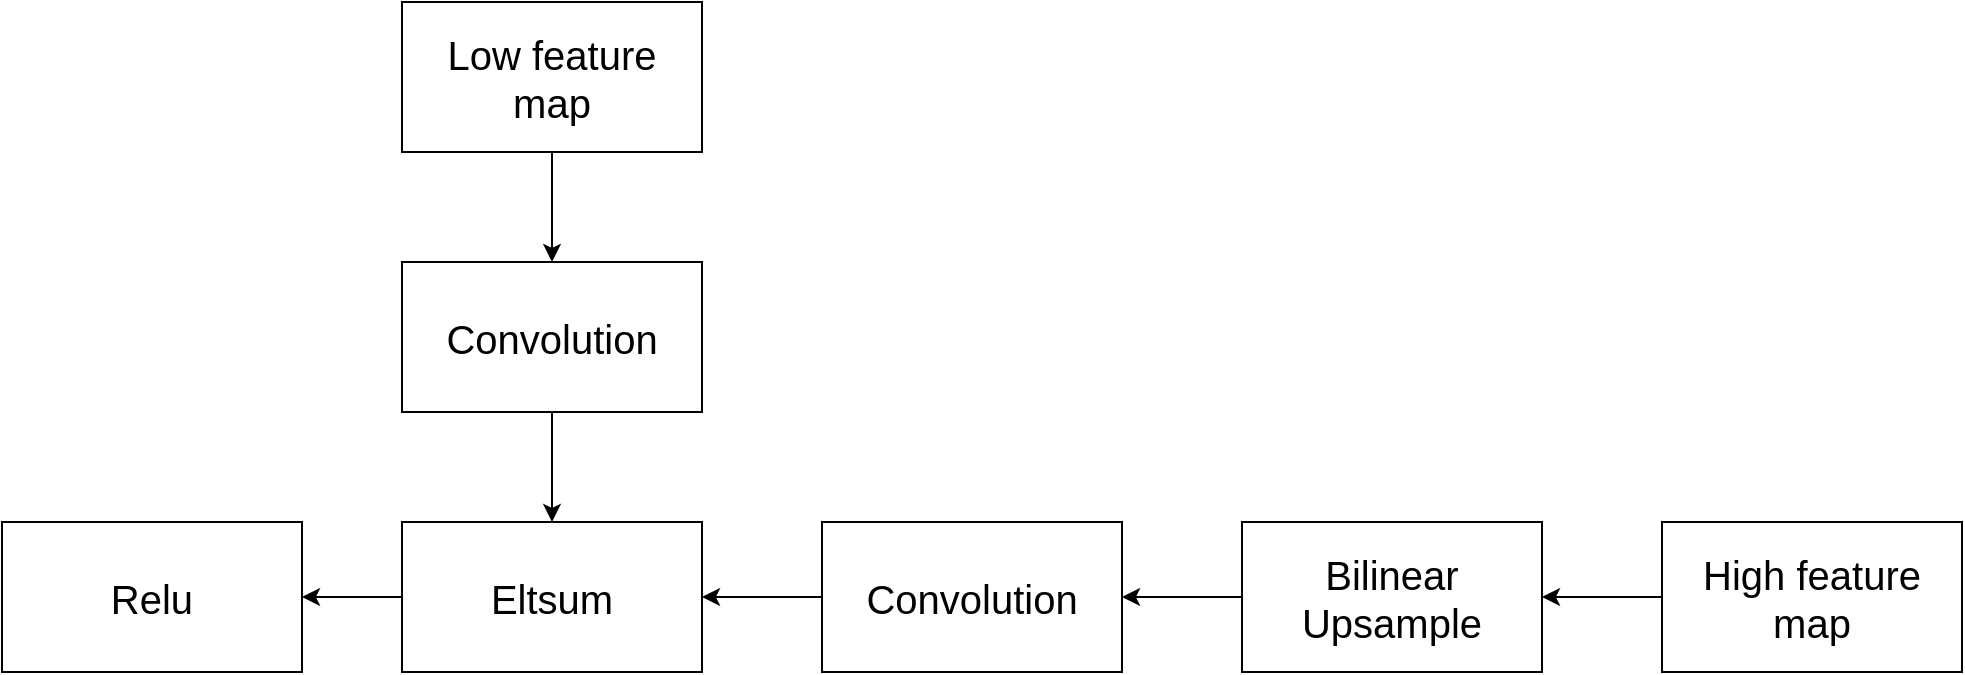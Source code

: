 <mxfile version="21.6.1" type="device">
  <diagram name="Page-1" id="B3fTKQre_OQITpEcB2sk">
    <mxGraphModel dx="1036" dy="606" grid="1" gridSize="10" guides="1" tooltips="1" connect="1" arrows="1" fold="1" page="1" pageScale="1" pageWidth="850" pageHeight="1100" math="0" shadow="0">
      <root>
        <mxCell id="0" />
        <mxCell id="1" parent="0" />
        <mxCell id="4pZ5koLSv-S-OPxlxYWo-2" style="edgeStyle=orthogonalEdgeStyle;rounded=0;orthogonalLoop=1;jettySize=auto;html=1;exitX=0.5;exitY=1;exitDx=0;exitDy=0;entryX=0.5;entryY=0;entryDx=0;entryDy=0;" parent="1" source="U6WOyn71ZmdwlsF5l4Zr-2" target="4pZ5koLSv-S-OPxlxYWo-1" edge="1">
          <mxGeometry relative="1" as="geometry" />
        </mxCell>
        <mxCell id="U6WOyn71ZmdwlsF5l4Zr-2" value="Low feature map" style="rounded=0;whiteSpace=wrap;html=1;fontSize=20;" parent="1" vertex="1">
          <mxGeometry x="400" y="70" width="150" height="75" as="geometry" />
        </mxCell>
        <mxCell id="U6WOyn71ZmdwlsF5l4Zr-10" style="edgeStyle=orthogonalEdgeStyle;rounded=0;orthogonalLoop=1;jettySize=auto;html=1;exitX=0;exitY=0.5;exitDx=0;exitDy=0;entryX=1;entryY=0.5;entryDx=0;entryDy=0;" parent="1" source="U6WOyn71ZmdwlsF5l4Zr-3" target="U6WOyn71ZmdwlsF5l4Zr-4" edge="1">
          <mxGeometry relative="1" as="geometry" />
        </mxCell>
        <mxCell id="U6WOyn71ZmdwlsF5l4Zr-3" value="Bilinear Upsample" style="rounded=0;whiteSpace=wrap;html=1;fontSize=20;" parent="1" vertex="1">
          <mxGeometry x="820" y="330" width="150" height="75" as="geometry" />
        </mxCell>
        <mxCell id="4pZ5koLSv-S-OPxlxYWo-4" style="edgeStyle=orthogonalEdgeStyle;rounded=0;orthogonalLoop=1;jettySize=auto;html=1;exitX=0;exitY=0.5;exitDx=0;exitDy=0;entryX=1;entryY=0.5;entryDx=0;entryDy=0;" parent="1" source="U6WOyn71ZmdwlsF5l4Zr-4" target="U6WOyn71ZmdwlsF5l4Zr-5" edge="1">
          <mxGeometry relative="1" as="geometry" />
        </mxCell>
        <mxCell id="U6WOyn71ZmdwlsF5l4Zr-4" value="Convolution" style="rounded=0;whiteSpace=wrap;html=1;fontSize=20;" parent="1" vertex="1">
          <mxGeometry x="610" y="330" width="150" height="75" as="geometry" />
        </mxCell>
        <mxCell id="U6WOyn71ZmdwlsF5l4Zr-8" style="edgeStyle=orthogonalEdgeStyle;rounded=0;orthogonalLoop=1;jettySize=auto;html=1;exitX=0;exitY=0.5;exitDx=0;exitDy=0;entryX=1;entryY=0.5;entryDx=0;entryDy=0;" parent="1" source="U6WOyn71ZmdwlsF5l4Zr-5" target="U6WOyn71ZmdwlsF5l4Zr-6" edge="1">
          <mxGeometry relative="1" as="geometry" />
        </mxCell>
        <mxCell id="U6WOyn71ZmdwlsF5l4Zr-5" value="Eltsum" style="rounded=0;whiteSpace=wrap;html=1;fontSize=20;" parent="1" vertex="1">
          <mxGeometry x="400" y="330" width="150" height="75" as="geometry" />
        </mxCell>
        <mxCell id="U6WOyn71ZmdwlsF5l4Zr-6" value="Relu" style="rounded=0;whiteSpace=wrap;html=1;fontSize=20;" parent="1" vertex="1">
          <mxGeometry x="200" y="330" width="150" height="75" as="geometry" />
        </mxCell>
        <mxCell id="Ma0rsBWwHcaHnorrLQAk-2" style="edgeStyle=orthogonalEdgeStyle;rounded=0;orthogonalLoop=1;jettySize=auto;html=1;exitX=0;exitY=0.5;exitDx=0;exitDy=0;entryX=1;entryY=0.5;entryDx=0;entryDy=0;" parent="1" source="Ma0rsBWwHcaHnorrLQAk-1" target="U6WOyn71ZmdwlsF5l4Zr-3" edge="1">
          <mxGeometry relative="1" as="geometry" />
        </mxCell>
        <mxCell id="Ma0rsBWwHcaHnorrLQAk-1" value="High feature map" style="rounded=0;whiteSpace=wrap;html=1;fontSize=20;" parent="1" vertex="1">
          <mxGeometry x="1030" y="330" width="150" height="75" as="geometry" />
        </mxCell>
        <mxCell id="4pZ5koLSv-S-OPxlxYWo-3" style="edgeStyle=orthogonalEdgeStyle;rounded=0;orthogonalLoop=1;jettySize=auto;html=1;exitX=0.5;exitY=1;exitDx=0;exitDy=0;entryX=0.5;entryY=0;entryDx=0;entryDy=0;" parent="1" source="4pZ5koLSv-S-OPxlxYWo-1" target="U6WOyn71ZmdwlsF5l4Zr-5" edge="1">
          <mxGeometry relative="1" as="geometry" />
        </mxCell>
        <mxCell id="4pZ5koLSv-S-OPxlxYWo-1" value="Convolution" style="rounded=0;whiteSpace=wrap;html=1;fontSize=20;" parent="1" vertex="1">
          <mxGeometry x="400" y="200" width="150" height="75" as="geometry" />
        </mxCell>
      </root>
    </mxGraphModel>
  </diagram>
</mxfile>
